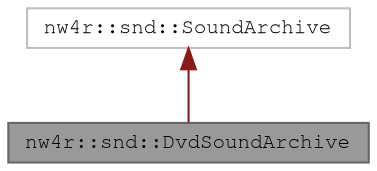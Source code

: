 digraph "nw4r::snd::DvdSoundArchive"
{
 // LATEX_PDF_SIZE
  bgcolor="transparent";
  edge [fontname=FreeMono,fontsize=10,labelfontname=FreeMono,labelfontsize=10];
  node [fontname=FreeMono,fontsize=10,shape=box,height=0.2,width=0.4];
  Node1 [label="nw4r::snd::DvdSoundArchive",height=0.2,width=0.4,color="gray40", fillcolor="grey60", style="filled", fontcolor="black",tooltip=" "];
  Node2 -> Node1 [dir="back",color="firebrick4",style="solid"];
  Node2 [label="nw4r::snd::SoundArchive",height=0.2,width=0.4,color="grey75", fillcolor="white", style="filled",URL="$classnw4r_1_1snd_1_1_sound_archive.html",tooltip=" "];
}
